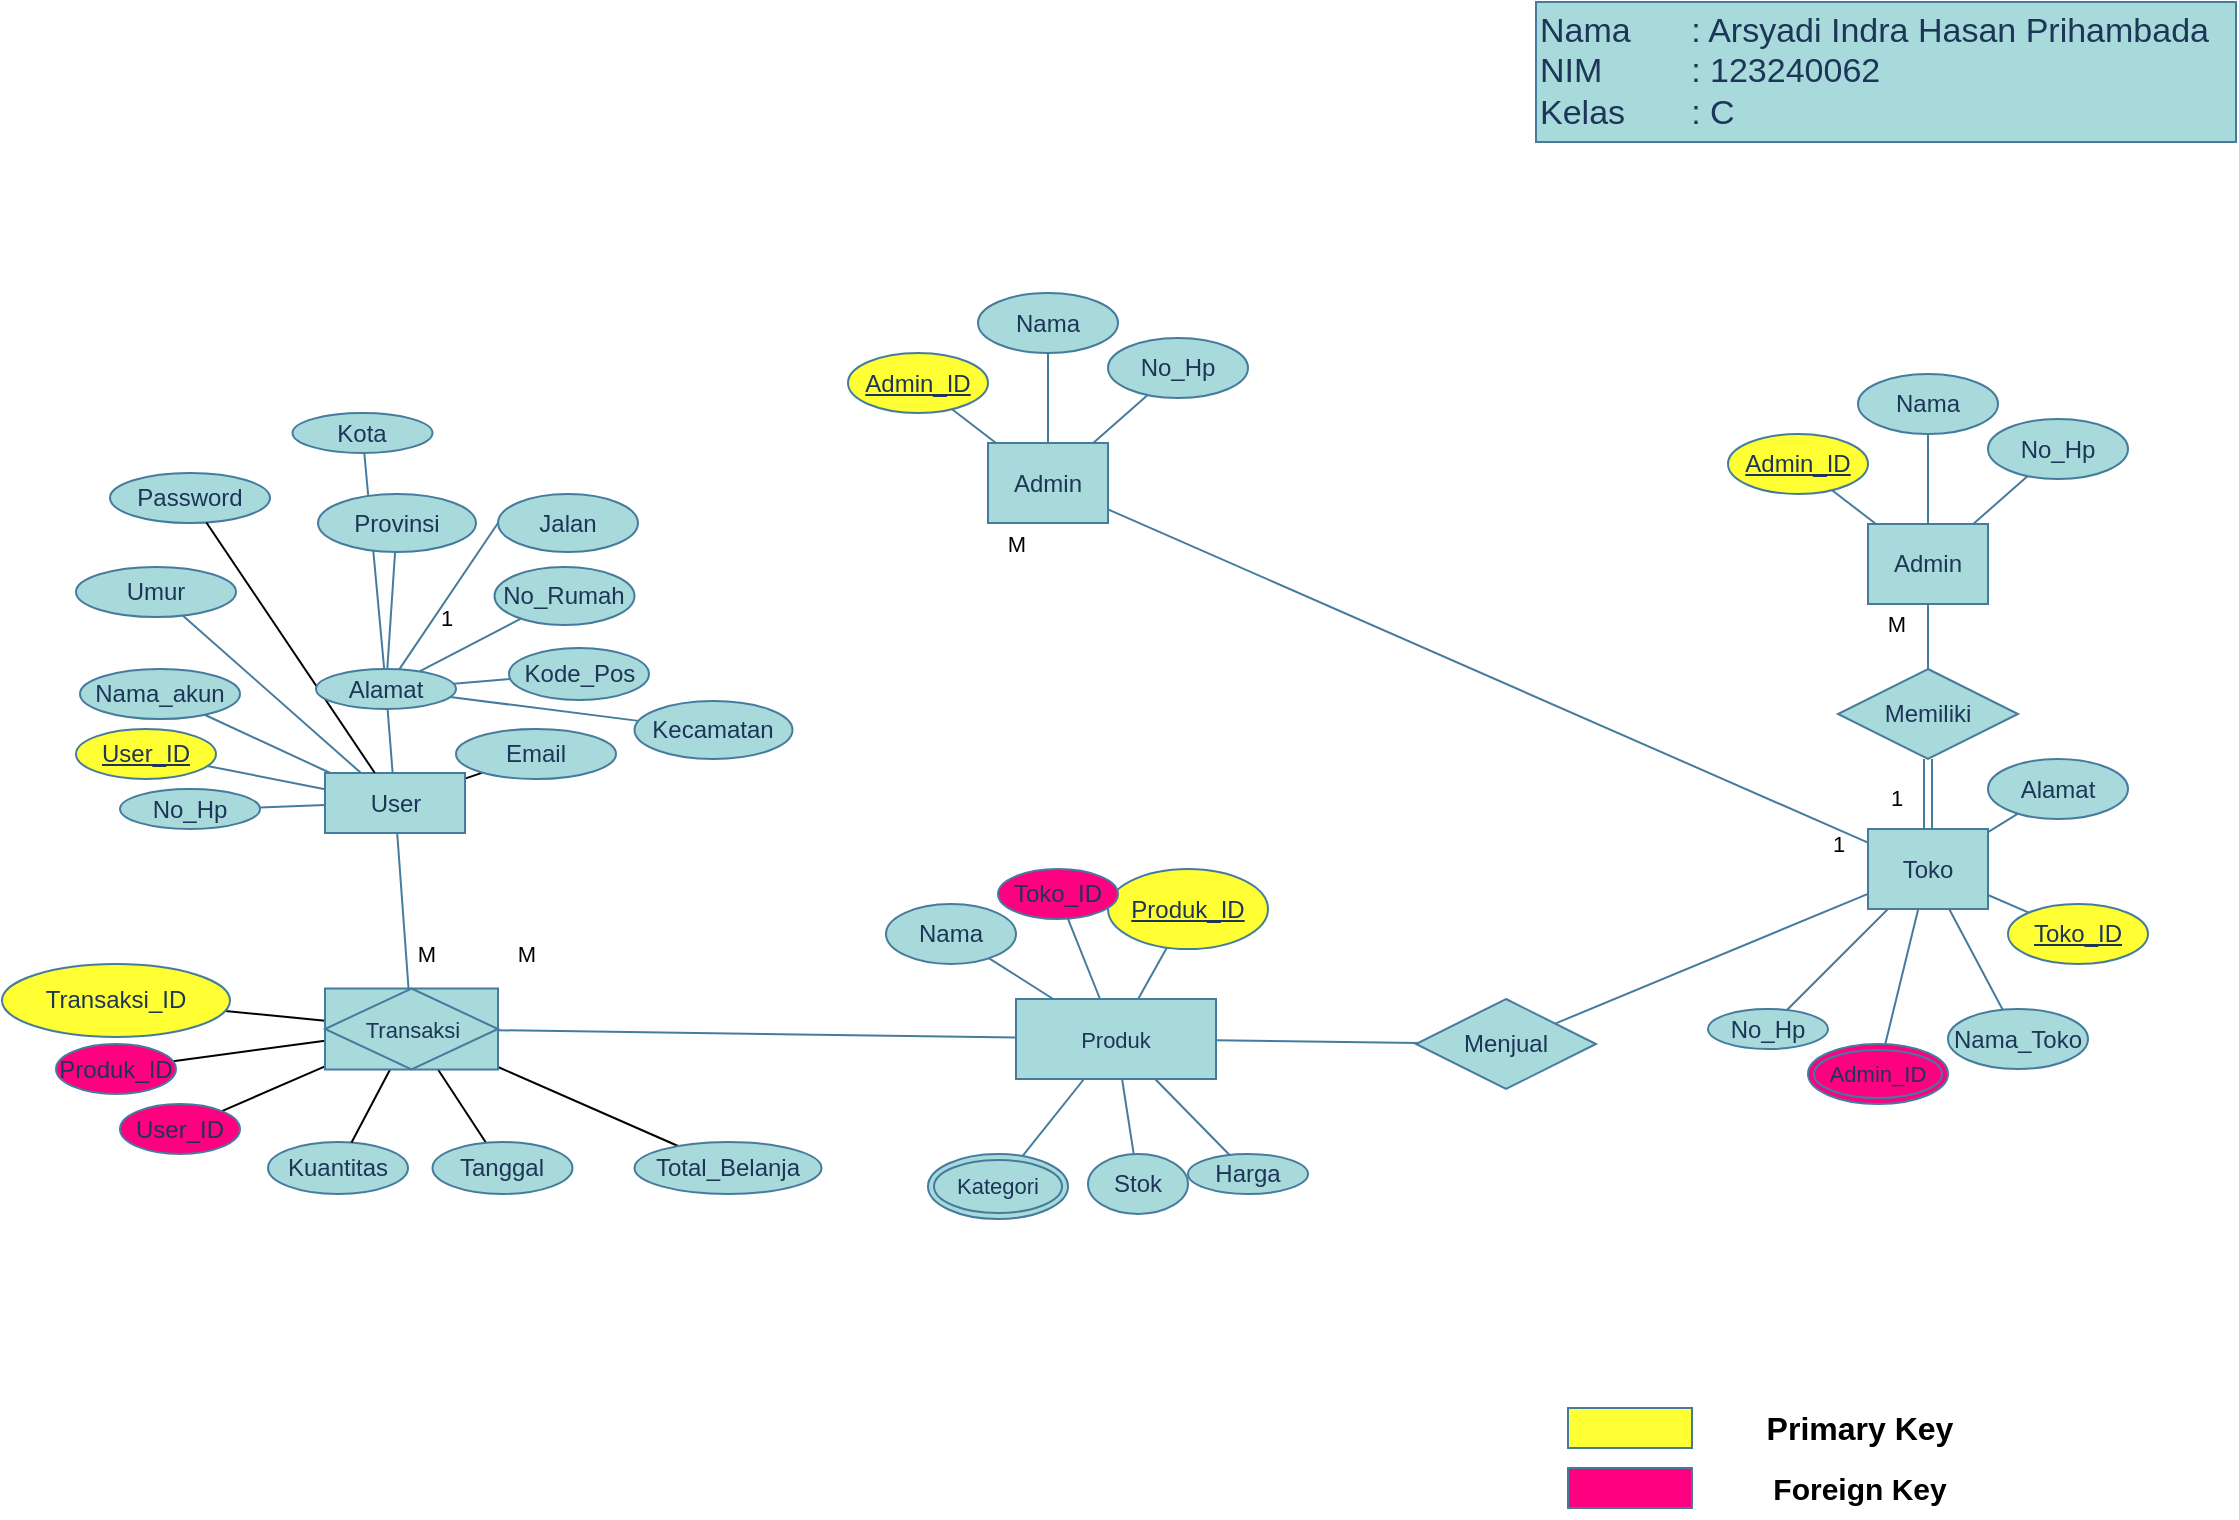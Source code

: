 <mxfile version="24.8.4" pages="2">
  <diagram name="Page-1" id="9_UcCCtB9YDF0uUYZJlv">
    <mxGraphModel dx="1843" dy="462" grid="1" gridSize="10" guides="1" tooltips="1" connect="1" arrows="1" fold="1" page="1" pageScale="1" pageWidth="850" pageHeight="1100" math="0" shadow="0">
      <root>
        <mxCell id="0" />
        <mxCell id="1" parent="0" />
        <mxCell id="uoXkSEapLE7b_pMaYGgY-2" style="edgeStyle=none;shape=connector;rounded=0;orthogonalLoop=1;jettySize=auto;html=1;strokeColor=#457B9D;align=center;verticalAlign=middle;fontFamily=Helvetica;fontSize=11;fontColor=default;labelBackgroundColor=none;endArrow=none;endFill=0;" parent="1" source="uoXkSEapLE7b_pMaYGgY-3" target="d0QUSdDLudSdezYG2NAJ-9" edge="1">
          <mxGeometry relative="1" as="geometry">
            <mxPoint x="196" y="341" as="targetPoint" />
          </mxGeometry>
        </mxCell>
        <mxCell id="0Istzh6TfGrEiM-A07QR-4" style="edgeStyle=none;shape=connector;rounded=0;orthogonalLoop=1;jettySize=auto;html=1;strokeColor=default;align=center;verticalAlign=middle;fontFamily=Helvetica;fontSize=11;fontColor=default;labelBackgroundColor=default;endArrow=none;endFill=0;" edge="1" parent="1" source="uoXkSEapLE7b_pMaYGgY-3" target="0Istzh6TfGrEiM-A07QR-3">
          <mxGeometry relative="1" as="geometry" />
        </mxCell>
        <mxCell id="uoXkSEapLE7b_pMaYGgY-3" value="User" style="rounded=0;whiteSpace=wrap;html=1;labelBackgroundColor=none;fillColor=#A8DADC;strokeColor=#457B9D;fontColor=#1D3557;" parent="1" vertex="1">
          <mxGeometry x="144.5" y="385.5" width="70" height="30" as="geometry" />
        </mxCell>
        <mxCell id="uoXkSEapLE7b_pMaYGgY-4" style="edgeStyle=none;shape=connector;rounded=0;orthogonalLoop=1;jettySize=auto;html=1;strokeColor=#457B9D;align=center;verticalAlign=middle;fontFamily=Helvetica;fontSize=11;fontColor=default;labelBackgroundColor=none;endArrow=none;endFill=0;" parent="1" source="uoXkSEapLE7b_pMaYGgY-5" target="uoXkSEapLE7b_pMaYGgY-46" edge="1">
          <mxGeometry relative="1" as="geometry" />
        </mxCell>
        <mxCell id="uoXkSEapLE7b_pMaYGgY-5" value="Toko" style="rounded=0;whiteSpace=wrap;html=1;labelBackgroundColor=none;fillColor=#A8DADC;strokeColor=#457B9D;fontColor=#1D3557;" parent="1" vertex="1">
          <mxGeometry x="916" y="413.5" width="60" height="40" as="geometry" />
        </mxCell>
        <mxCell id="uoXkSEapLE7b_pMaYGgY-7" style="edgeStyle=none;shape=connector;rounded=0;orthogonalLoop=1;jettySize=auto;html=1;strokeColor=#457B9D;align=center;verticalAlign=middle;fontFamily=Helvetica;fontSize=11;fontColor=default;labelBackgroundColor=none;endArrow=none;endFill=0;" parent="1" source="uoXkSEapLE7b_pMaYGgY-8" target="uoXkSEapLE7b_pMaYGgY-3" edge="1">
          <mxGeometry relative="1" as="geometry" />
        </mxCell>
        <mxCell id="uoXkSEapLE7b_pMaYGgY-8" value="User_ID" style="ellipse;whiteSpace=wrap;html=1;fontStyle=4;rounded=0;labelBackgroundColor=none;fillColor=#FFFF33;strokeColor=#457B9D;fontColor=#1D3557;" parent="1" vertex="1">
          <mxGeometry x="20" y="363.5" width="70" height="25" as="geometry" />
        </mxCell>
        <mxCell id="uoXkSEapLE7b_pMaYGgY-9" style="edgeStyle=none;shape=connector;rounded=0;orthogonalLoop=1;jettySize=auto;html=1;strokeColor=#457B9D;align=center;verticalAlign=middle;fontFamily=Helvetica;fontSize=11;fontColor=default;labelBackgroundColor=none;endArrow=none;endFill=0;" parent="1" source="uoXkSEapLE7b_pMaYGgY-11" target="uoXkSEapLE7b_pMaYGgY-3" edge="1">
          <mxGeometry relative="1" as="geometry" />
        </mxCell>
        <mxCell id="uoXkSEapLE7b_pMaYGgY-11" value="Nama_akun" style="ellipse;whiteSpace=wrap;html=1;rounded=0;labelBackgroundColor=none;fillColor=#A8DADC;strokeColor=#457B9D;fontColor=#1D3557;" parent="1" vertex="1">
          <mxGeometry x="22" y="333.5" width="80" height="25" as="geometry" />
        </mxCell>
        <mxCell id="uoXkSEapLE7b_pMaYGgY-12" style="edgeStyle=none;shape=connector;rounded=0;orthogonalLoop=1;jettySize=auto;html=1;strokeColor=#457B9D;align=center;verticalAlign=middle;fontFamily=Helvetica;fontSize=11;fontColor=default;labelBackgroundColor=none;endArrow=none;endFill=0;" parent="1" source="uoXkSEapLE7b_pMaYGgY-13" target="uoXkSEapLE7b_pMaYGgY-3" edge="1">
          <mxGeometry relative="1" as="geometry" />
        </mxCell>
        <mxCell id="uoXkSEapLE7b_pMaYGgY-13" value="No_Hp" style="ellipse;whiteSpace=wrap;html=1;rounded=0;labelBackgroundColor=none;fillColor=#A8DADC;strokeColor=#457B9D;fontColor=#1D3557;" parent="1" vertex="1">
          <mxGeometry x="42" y="393.5" width="70" height="20" as="geometry" />
        </mxCell>
        <mxCell id="uoXkSEapLE7b_pMaYGgY-14" style="edgeStyle=none;shape=connector;rounded=0;orthogonalLoop=1;jettySize=auto;html=1;strokeColor=#457B9D;align=center;verticalAlign=middle;fontFamily=Helvetica;fontSize=11;fontColor=default;labelBackgroundColor=none;endArrow=none;endFill=0;" parent="1" source="uoXkSEapLE7b_pMaYGgY-15" target="uoXkSEapLE7b_pMaYGgY-5" edge="1">
          <mxGeometry relative="1" as="geometry" />
        </mxCell>
        <mxCell id="uoXkSEapLE7b_pMaYGgY-15" value="Toko_ID" style="ellipse;whiteSpace=wrap;html=1;fontStyle=4;rounded=0;labelBackgroundColor=none;fillColor=#FFFF33;strokeColor=#457B9D;fontColor=#1D3557;" parent="1" vertex="1">
          <mxGeometry x="986" y="451" width="70" height="30" as="geometry" />
        </mxCell>
        <mxCell id="uoXkSEapLE7b_pMaYGgY-16" style="edgeStyle=none;shape=connector;rounded=0;orthogonalLoop=1;jettySize=auto;html=1;strokeColor=#457B9D;align=center;verticalAlign=middle;fontFamily=Helvetica;fontSize=11;fontColor=default;labelBackgroundColor=none;endArrow=none;endFill=0;" parent="1" source="uoXkSEapLE7b_pMaYGgY-17" target="uoXkSEapLE7b_pMaYGgY-5" edge="1">
          <mxGeometry relative="1" as="geometry" />
        </mxCell>
        <mxCell id="uoXkSEapLE7b_pMaYGgY-17" value="Nama_Toko" style="ellipse;whiteSpace=wrap;html=1;rounded=0;labelBackgroundColor=none;fillColor=#A8DADC;strokeColor=#457B9D;fontColor=#1D3557;" parent="1" vertex="1">
          <mxGeometry x="956" y="503.5" width="70" height="30" as="geometry" />
        </mxCell>
        <mxCell id="uoXkSEapLE7b_pMaYGgY-18" style="edgeStyle=none;shape=connector;rounded=0;orthogonalLoop=1;jettySize=auto;html=1;strokeColor=#457B9D;align=center;verticalAlign=middle;fontFamily=Helvetica;fontSize=11;fontColor=default;labelBackgroundColor=none;endArrow=none;endFill=0;" parent="1" source="uoXkSEapLE7b_pMaYGgY-47" target="uoXkSEapLE7b_pMaYGgY-5" edge="1">
          <mxGeometry relative="1" as="geometry">
            <mxPoint x="909.073" y="239.386" as="sourcePoint" />
          </mxGeometry>
        </mxCell>
        <mxCell id="uoXkSEapLE7b_pMaYGgY-19" style="edgeStyle=none;shape=connector;rounded=0;orthogonalLoop=1;jettySize=auto;html=1;strokeColor=#457B9D;align=center;verticalAlign=middle;fontFamily=Helvetica;fontSize=11;fontColor=default;labelBackgroundColor=none;endArrow=none;endFill=0;" parent="1" edge="1">
          <mxGeometry relative="1" as="geometry">
            <mxPoint x="800" y="610" as="targetPoint" />
          </mxGeometry>
        </mxCell>
        <mxCell id="uoXkSEapLE7b_pMaYGgY-20" style="edgeStyle=none;shape=connector;rounded=0;orthogonalLoop=1;jettySize=auto;html=1;strokeColor=#457B9D;align=center;verticalAlign=middle;fontFamily=Helvetica;fontSize=11;fontColor=default;labelBackgroundColor=none;endArrow=none;endFill=0;" parent="1" edge="1">
          <mxGeometry relative="1" as="geometry">
            <mxPoint x="830" y="596.429" as="targetPoint" />
          </mxGeometry>
        </mxCell>
        <mxCell id="uoXkSEapLE7b_pMaYGgY-21" style="edgeStyle=none;shape=connector;rounded=0;orthogonalLoop=1;jettySize=auto;html=1;strokeColor=#457B9D;align=center;verticalAlign=middle;fontFamily=Helvetica;fontSize=11;fontColor=default;labelBackgroundColor=none;endArrow=none;endFill=0;" parent="1" source="uoXkSEapLE7b_pMaYGgY-22" target="uoXkSEapLE7b_pMaYGgY-65" edge="1">
          <mxGeometry relative="1" as="geometry">
            <mxPoint x="541" y="308.045" as="targetPoint" />
          </mxGeometry>
        </mxCell>
        <mxCell id="uoXkSEapLE7b_pMaYGgY-22" value="Stok" style="ellipse;whiteSpace=wrap;html=1;rounded=0;labelBackgroundColor=none;fillColor=#A8DADC;strokeColor=#457B9D;fontColor=#1D3557;" parent="1" vertex="1">
          <mxGeometry x="526" y="576" width="50" height="30" as="geometry" />
        </mxCell>
        <mxCell id="uoXkSEapLE7b_pMaYGgY-23" style="edgeStyle=none;shape=connector;rounded=0;orthogonalLoop=1;jettySize=auto;html=1;strokeColor=#457B9D;align=center;verticalAlign=middle;fontFamily=Helvetica;fontSize=11;fontColor=default;labelBackgroundColor=none;endArrow=none;endFill=0;" parent="1" source="uoXkSEapLE7b_pMaYGgY-24" target="uoXkSEapLE7b_pMaYGgY-65" edge="1">
          <mxGeometry relative="1" as="geometry">
            <mxPoint x="541" y="294.0" as="targetPoint" />
          </mxGeometry>
        </mxCell>
        <mxCell id="uoXkSEapLE7b_pMaYGgY-24" value="Nama" style="ellipse;whiteSpace=wrap;html=1;rounded=0;labelBackgroundColor=none;fillColor=#A8DADC;strokeColor=#457B9D;fontColor=#1D3557;" parent="1" vertex="1">
          <mxGeometry x="425" y="451" width="65" height="30" as="geometry" />
        </mxCell>
        <mxCell id="uoXkSEapLE7b_pMaYGgY-25" style="edgeStyle=none;shape=connector;rounded=0;orthogonalLoop=1;jettySize=auto;html=1;strokeColor=#457B9D;align=center;verticalAlign=middle;fontFamily=Helvetica;fontSize=11;fontColor=default;labelBackgroundColor=none;endArrow=none;endFill=0;" parent="1" source="uoXkSEapLE7b_pMaYGgY-26" target="uoXkSEapLE7b_pMaYGgY-65" edge="1">
          <mxGeometry relative="1" as="geometry">
            <mxPoint x="576.769" y="286" as="targetPoint" />
          </mxGeometry>
        </mxCell>
        <mxCell id="uoXkSEapLE7b_pMaYGgY-26" value="Produk_ID" style="ellipse;whiteSpace=wrap;html=1;fontStyle=4;rounded=0;labelBackgroundColor=none;fillColor=#FFFF33;strokeColor=#457B9D;fontColor=#1D3557;" parent="1" vertex="1">
          <mxGeometry x="536" y="433.5" width="80" height="40" as="geometry" />
        </mxCell>
        <mxCell id="uoXkSEapLE7b_pMaYGgY-27" style="edgeStyle=none;shape=connector;rounded=0;orthogonalLoop=1;jettySize=auto;html=1;strokeColor=#457B9D;align=center;verticalAlign=middle;fontFamily=Helvetica;fontSize=11;fontColor=default;labelBackgroundColor=none;endArrow=none;endFill=0;" parent="1" source="uoXkSEapLE7b_pMaYGgY-28" target="uoXkSEapLE7b_pMaYGgY-65" edge="1">
          <mxGeometry relative="1" as="geometry">
            <mxPoint x="605.273" y="286" as="targetPoint" />
          </mxGeometry>
        </mxCell>
        <mxCell id="uoXkSEapLE7b_pMaYGgY-28" value="Harga" style="ellipse;whiteSpace=wrap;html=1;rounded=0;labelBackgroundColor=none;fillColor=#A8DADC;strokeColor=#457B9D;fontColor=#1D3557;" parent="1" vertex="1">
          <mxGeometry x="576" y="576" width="60" height="20" as="geometry" />
        </mxCell>
        <mxCell id="uoXkSEapLE7b_pMaYGgY-29" style="edgeStyle=none;shape=connector;rounded=0;orthogonalLoop=1;jettySize=auto;html=1;strokeColor=#457B9D;align=center;verticalAlign=middle;fontFamily=Helvetica;fontSize=11;fontColor=default;labelBackgroundColor=none;endArrow=none;endFill=0;" parent="1" source="uoXkSEapLE7b_pMaYGgY-66" target="uoXkSEapLE7b_pMaYGgY-65" edge="1">
          <mxGeometry relative="1" as="geometry">
            <mxPoint x="627.729" y="348.297" as="sourcePoint" />
            <mxPoint x="608.909" y="326" as="targetPoint" />
          </mxGeometry>
        </mxCell>
        <mxCell id="uoXkSEapLE7b_pMaYGgY-36" style="edgeStyle=none;shape=connector;rounded=0;orthogonalLoop=1;jettySize=auto;html=1;strokeColor=#457B9D;align=center;verticalAlign=middle;fontFamily=Helvetica;fontSize=11;fontColor=default;labelBackgroundColor=none;endArrow=none;endFill=0;" parent="1" source="uoXkSEapLE7b_pMaYGgY-65" target="uoXkSEapLE7b_pMaYGgY-42" edge="1">
          <mxGeometry relative="1" as="geometry">
            <mxPoint x="631" y="295.113" as="sourcePoint" />
          </mxGeometry>
        </mxCell>
        <mxCell id="uoXkSEapLE7b_pMaYGgY-41" style="edgeStyle=none;rounded=0;orthogonalLoop=1;jettySize=auto;html=1;strokeColor=#457B9D;align=center;verticalAlign=middle;fontFamily=Helvetica;fontSize=11;fontColor=default;labelBackgroundColor=none;endArrow=none;endFill=0;" parent="1" source="uoXkSEapLE7b_pMaYGgY-42" target="uoXkSEapLE7b_pMaYGgY-5" edge="1">
          <mxGeometry relative="1" as="geometry" />
        </mxCell>
        <mxCell id="uoXkSEapLE7b_pMaYGgY-42" value="Menjual" style="shape=rhombus;perimeter=rhombusPerimeter;whiteSpace=wrap;html=1;align=center;rounded=0;labelBackgroundColor=none;fillColor=#A8DADC;strokeColor=#457B9D;fontColor=#1D3557;" parent="1" vertex="1">
          <mxGeometry x="690" y="498.5" width="90" height="45" as="geometry" />
        </mxCell>
        <mxCell id="uoXkSEapLE7b_pMaYGgY-43" style="edgeStyle=none;shape=connector;rounded=0;orthogonalLoop=1;jettySize=auto;html=1;strokeColor=#457B9D;align=center;verticalAlign=middle;fontFamily=Helvetica;fontSize=11;fontColor=default;labelBackgroundColor=none;endArrow=none;endFill=0;" parent="1" source="uoXkSEapLE7b_pMaYGgY-44" target="uoXkSEapLE7b_pMaYGgY-65" edge="1">
          <mxGeometry relative="1" as="geometry">
            <mxPoint x="552.4" y="286" as="targetPoint" />
          </mxGeometry>
        </mxCell>
        <mxCell id="uoXkSEapLE7b_pMaYGgY-44" value="Toko_ID" style="ellipse;whiteSpace=wrap;html=1;fontStyle=0;rounded=0;labelBackgroundColor=none;fillColor=#FF0080;strokeColor=#457B9D;fontColor=#1D3557;" parent="1" vertex="1">
          <mxGeometry x="481" y="433.5" width="60" height="25" as="geometry" />
        </mxCell>
        <mxCell id="uoXkSEapLE7b_pMaYGgY-46" value="No_Hp" style="ellipse;whiteSpace=wrap;html=1;rounded=0;labelBackgroundColor=none;fillColor=#A8DADC;strokeColor=#457B9D;fontColor=#1D3557;" parent="1" vertex="1">
          <mxGeometry x="836" y="503.5" width="60" height="20" as="geometry" />
        </mxCell>
        <mxCell id="uoXkSEapLE7b_pMaYGgY-47" value="Admin_ID" style="ellipse;shape=doubleEllipse;margin=3;whiteSpace=wrap;html=1;align=center;fontFamily=Helvetica;fontSize=11;fontColor=#1D3557;labelBackgroundColor=none;rounded=0;fillColor=#FF0080;strokeColor=#457B9D;" parent="1" vertex="1">
          <mxGeometry x="886" y="521" width="70" height="30" as="geometry" />
        </mxCell>
        <mxCell id="uoXkSEapLE7b_pMaYGgY-48" style="edgeStyle=none;shape=connector;rounded=0;orthogonalLoop=1;jettySize=auto;html=1;strokeColor=#457B9D;align=center;verticalAlign=middle;fontFamily=Helvetica;fontSize=11;fontColor=default;labelBackgroundColor=none;endArrow=none;endFill=0;" parent="1" source="uoXkSEapLE7b_pMaYGgY-126" target="uoXkSEapLE7b_pMaYGgY-3" edge="1">
          <mxGeometry relative="1" as="geometry">
            <mxPoint x="111" y="208.5" as="sourcePoint" />
          </mxGeometry>
        </mxCell>
        <mxCell id="uoXkSEapLE7b_pMaYGgY-54" style="edgeStyle=none;shape=connector;rounded=0;orthogonalLoop=1;jettySize=auto;html=1;strokeColor=#457B9D;align=center;verticalAlign=middle;fontFamily=Helvetica;fontSize=11;fontColor=default;labelBackgroundColor=none;endArrow=none;endFill=0;" parent="1" source="d0QUSdDLudSdezYG2NAJ-9" target="uoXkSEapLE7b_pMaYGgY-65" edge="1">
          <mxGeometry relative="1" as="geometry">
            <mxPoint x="231" y="437.25" as="sourcePoint" />
            <mxPoint x="348.322" y="436.307" as="targetPoint" />
          </mxGeometry>
        </mxCell>
        <mxCell id="d0QUSdDLudSdezYG2NAJ-6" style="edgeStyle=none;shape=connector;rounded=0;orthogonalLoop=1;jettySize=auto;html=1;strokeColor=default;align=center;verticalAlign=middle;fontFamily=Helvetica;fontSize=11;fontColor=default;labelBackgroundColor=default;endArrow=none;endFill=0;" parent="1" source="d0QUSdDLudSdezYG2NAJ-9" target="uoXkSEapLE7b_pMaYGgY-135" edge="1">
          <mxGeometry relative="1" as="geometry">
            <mxPoint x="231" y="450.971" as="sourcePoint" />
          </mxGeometry>
        </mxCell>
        <mxCell id="uoXkSEapLE7b_pMaYGgY-65" value="Produk" style="whiteSpace=wrap;html=1;align=center;fontFamily=Helvetica;fontSize=11;fontColor=#1D3557;labelBackgroundColor=none;rounded=0;fillColor=#A8DADC;strokeColor=#457B9D;" parent="1" vertex="1">
          <mxGeometry x="490" y="498.5" width="100" height="40" as="geometry" />
        </mxCell>
        <mxCell id="uoXkSEapLE7b_pMaYGgY-66" value="Kategori" style="ellipse;shape=doubleEllipse;margin=3;whiteSpace=wrap;html=1;align=center;fontFamily=Helvetica;fontSize=11;fontColor=#1D3557;labelBackgroundColor=none;rounded=0;fillColor=#A8DADC;strokeColor=#457B9D;" parent="1" vertex="1">
          <mxGeometry x="446" y="576" width="70" height="32.5" as="geometry" />
        </mxCell>
        <mxCell id="uoXkSEapLE7b_pMaYGgY-77" style="edgeStyle=none;shape=connector;rounded=0;orthogonalLoop=1;jettySize=auto;html=1;strokeColor=#457B9D;align=center;verticalAlign=middle;fontFamily=Helvetica;fontSize=11;fontColor=default;labelBackgroundColor=none;endArrow=none;endFill=0;" parent="1" source="uoXkSEapLE7b_pMaYGgY-78" target="uoXkSEapLE7b_pMaYGgY-5" edge="1">
          <mxGeometry relative="1" as="geometry" />
        </mxCell>
        <mxCell id="uoXkSEapLE7b_pMaYGgY-78" value="Alamat" style="ellipse;whiteSpace=wrap;html=1;fontStyle=0;rounded=0;labelBackgroundColor=none;fillColor=#A8DADC;strokeColor=#457B9D;fontColor=#1D3557;" parent="1" vertex="1">
          <mxGeometry x="976" y="378.5" width="70" height="30" as="geometry" />
        </mxCell>
        <mxCell id="uoXkSEapLE7b_pMaYGgY-80" value="" style="edgeStyle=none;shape=connector;rounded=0;orthogonalLoop=1;jettySize=auto;html=1;strokeColor=#457B9D;align=center;verticalAlign=middle;fontFamily=Helvetica;fontSize=11;fontColor=default;labelBackgroundColor=none;endArrow=none;endFill=0;" parent="1" source="uoXkSEapLE7b_pMaYGgY-82" target="uoXkSEapLE7b_pMaYGgY-89" edge="1">
          <mxGeometry relative="1" as="geometry" />
        </mxCell>
        <mxCell id="uoXkSEapLE7b_pMaYGgY-81" style="edgeStyle=none;shape=connector;rounded=0;orthogonalLoop=1;jettySize=auto;html=1;strokeColor=#457B9D;align=center;verticalAlign=middle;fontFamily=Helvetica;fontSize=11;fontColor=default;labelBackgroundColor=none;endArrow=none;endFill=0;" parent="1" source="uoXkSEapLE7b_pMaYGgY-82" target="uoXkSEapLE7b_pMaYGgY-85" edge="1">
          <mxGeometry relative="1" as="geometry" />
        </mxCell>
        <mxCell id="uoXkSEapLE7b_pMaYGgY-82" value="Admin" style="rounded=0;whiteSpace=wrap;html=1;labelBackgroundColor=none;fillColor=#A8DADC;strokeColor=#457B9D;fontColor=#1D3557;" parent="1" vertex="1">
          <mxGeometry x="916" y="261" width="60" height="40" as="geometry" />
        </mxCell>
        <mxCell id="uoXkSEapLE7b_pMaYGgY-83" style="edgeStyle=none;shape=connector;rounded=0;orthogonalLoop=1;jettySize=auto;html=1;strokeColor=#457B9D;align=center;verticalAlign=middle;fontFamily=Helvetica;fontSize=11;fontColor=default;labelBackgroundColor=none;endArrow=none;endFill=0;" parent="1" source="uoXkSEapLE7b_pMaYGgY-84" target="uoXkSEapLE7b_pMaYGgY-82" edge="1">
          <mxGeometry relative="1" as="geometry" />
        </mxCell>
        <mxCell id="uoXkSEapLE7b_pMaYGgY-84" value="Admin_ID" style="ellipse;whiteSpace=wrap;html=1;fontStyle=4;rounded=0;labelBackgroundColor=none;fillColor=#FFFF33;strokeColor=#457B9D;fontColor=#1D3557;" parent="1" vertex="1">
          <mxGeometry x="846" y="216" width="70" height="30" as="geometry" />
        </mxCell>
        <mxCell id="uoXkSEapLE7b_pMaYGgY-85" value="Nama" style="ellipse;whiteSpace=wrap;html=1;fontStyle=0;rounded=0;labelBackgroundColor=none;fillColor=#A8DADC;strokeColor=#457B9D;fontColor=#1D3557;" parent="1" vertex="1">
          <mxGeometry x="911" y="186" width="70" height="30" as="geometry" />
        </mxCell>
        <mxCell id="uoXkSEapLE7b_pMaYGgY-86" style="edgeStyle=none;shape=connector;rounded=0;orthogonalLoop=1;jettySize=auto;html=1;strokeColor=#457B9D;align=center;verticalAlign=middle;fontFamily=Helvetica;fontSize=11;fontColor=default;labelBackgroundColor=none;endArrow=none;endFill=0;" parent="1" source="uoXkSEapLE7b_pMaYGgY-87" target="uoXkSEapLE7b_pMaYGgY-82" edge="1">
          <mxGeometry relative="1" as="geometry" />
        </mxCell>
        <mxCell id="uoXkSEapLE7b_pMaYGgY-87" value="No_Hp" style="ellipse;whiteSpace=wrap;html=1;fontStyle=0;rounded=0;labelBackgroundColor=none;fillColor=#A8DADC;strokeColor=#457B9D;fontColor=#1D3557;" parent="1" vertex="1">
          <mxGeometry x="976" y="208.5" width="70" height="30" as="geometry" />
        </mxCell>
        <mxCell id="uoXkSEapLE7b_pMaYGgY-88" style="edgeStyle=none;shape=link;rounded=0;orthogonalLoop=1;jettySize=auto;html=1;strokeColor=#457B9D;align=center;verticalAlign=middle;fontFamily=Helvetica;fontSize=11;fontColor=default;labelBackgroundColor=none;endArrow=none;endFill=0;" parent="1" source="uoXkSEapLE7b_pMaYGgY-89" target="uoXkSEapLE7b_pMaYGgY-5" edge="1">
          <mxGeometry relative="1" as="geometry" />
        </mxCell>
        <mxCell id="uoXkSEapLE7b_pMaYGgY-89" value="Memiliki" style="shape=rhombus;perimeter=rhombusPerimeter;whiteSpace=wrap;html=1;align=center;rounded=0;labelBackgroundColor=none;fillColor=#A8DADC;strokeColor=#457B9D;fontColor=#1D3557;" parent="1" vertex="1">
          <mxGeometry x="901" y="333.5" width="90" height="45" as="geometry" />
        </mxCell>
        <mxCell id="uoXkSEapLE7b_pMaYGgY-90" value="&lt;font style=&quot;font-size: 17px;&quot;&gt;Nama &lt;span style=&quot;white-space: pre;&quot;&gt;&#x9;&lt;/span&gt;: Arsyadi Indra Hasan Prihambada&lt;/font&gt;&lt;div&gt;&lt;font style=&quot;font-size: 17px;&quot;&gt;NIM&lt;span style=&quot;white-space: pre;&quot;&gt;&#x9;&lt;/span&gt;&lt;span style=&quot;white-space: pre;&quot;&gt;&#x9;&lt;/span&gt;: 123240062&lt;/font&gt;&lt;/div&gt;&lt;div&gt;&lt;font style=&quot;font-size: 17px;&quot;&gt;Kelas&lt;span style=&quot;white-space: pre;&quot;&gt;&#x9;&lt;/span&gt;: C&lt;/font&gt;&lt;/div&gt;" style="rounded=0;whiteSpace=wrap;html=1;labelBackgroundColor=none;fillColor=#A8DADC;strokeColor=#457B9D;fontColor=#1D3557;align=left;" parent="1" vertex="1">
          <mxGeometry x="750" width="350" height="70" as="geometry" />
        </mxCell>
        <mxCell id="uoXkSEapLE7b_pMaYGgY-91" value="" style="rounded=0;whiteSpace=wrap;html=1;strokeColor=#457B9D;fontFamily=Helvetica;fontSize=11;fontColor=default;labelBackgroundColor=none;fillColor=#FFFF33;" parent="1" vertex="1">
          <mxGeometry x="766" y="703" width="62" height="20" as="geometry" />
        </mxCell>
        <mxCell id="uoXkSEapLE7b_pMaYGgY-92" value="" style="rounded=0;whiteSpace=wrap;html=1;strokeColor=#457B9D;fontFamily=Helvetica;fontSize=11;fontColor=default;labelBackgroundColor=none;fillColor=#FF0080;" parent="1" vertex="1">
          <mxGeometry x="766" y="733" width="62" height="20" as="geometry" />
        </mxCell>
        <mxCell id="uoXkSEapLE7b_pMaYGgY-93" value="&lt;font style=&quot;font-size: 16px;&quot;&gt;&lt;b&gt;Primary Key&lt;/b&gt;&lt;/font&gt;" style="text;html=1;align=center;verticalAlign=middle;whiteSpace=wrap;rounded=0;fontFamily=Helvetica;fontSize=11;fontColor=default;labelBackgroundColor=none;" parent="1" vertex="1">
          <mxGeometry x="846" y="698" width="132" height="30" as="geometry" />
        </mxCell>
        <mxCell id="uoXkSEapLE7b_pMaYGgY-94" value="&lt;font style=&quot;font-size: 15px;&quot;&gt;Foreign Key&lt;/font&gt;" style="text;html=1;align=center;verticalAlign=middle;whiteSpace=wrap;rounded=0;fontFamily=Helvetica;fontSize=11;fontColor=default;labelBackgroundColor=none;fontStyle=1" parent="1" vertex="1">
          <mxGeometry x="846" y="728" width="132" height="30" as="geometry" />
        </mxCell>
        <mxCell id="uoXkSEapLE7b_pMaYGgY-95" style="edgeStyle=none;shape=connector;rounded=0;orthogonalLoop=1;jettySize=auto;html=1;strokeColor=#457B9D;align=center;verticalAlign=middle;fontFamily=Helvetica;fontSize=11;fontColor=default;labelBackgroundColor=none;endArrow=none;endFill=0;" parent="1" source="uoXkSEapLE7b_pMaYGgY-96" target="uoXkSEapLE7b_pMaYGgY-104" edge="1">
          <mxGeometry relative="1" as="geometry" />
        </mxCell>
        <mxCell id="uoXkSEapLE7b_pMaYGgY-97" style="edgeStyle=none;shape=connector;rounded=0;orthogonalLoop=1;jettySize=auto;html=1;strokeColor=#457B9D;align=center;verticalAlign=middle;fontFamily=Helvetica;fontSize=11;fontColor=default;labelBackgroundColor=none;endArrow=none;endFill=0;" parent="1" source="uoXkSEapLE7b_pMaYGgY-98" target="uoXkSEapLE7b_pMaYGgY-96" edge="1">
          <mxGeometry relative="1" as="geometry" />
        </mxCell>
        <mxCell id="uoXkSEapLE7b_pMaYGgY-98" value="Kota" style="ellipse;whiteSpace=wrap;html=1;rounded=0;labelBackgroundColor=none;fillColor=#A8DADC;strokeColor=#457B9D;fontColor=#1D3557;" parent="1" vertex="1">
          <mxGeometry x="128.25" y="205.5" width="70" height="20" as="geometry" />
        </mxCell>
        <mxCell id="uoXkSEapLE7b_pMaYGgY-99" style="edgeStyle=none;shape=connector;rounded=0;orthogonalLoop=1;jettySize=auto;html=1;strokeColor=#457B9D;align=center;verticalAlign=middle;fontFamily=Helvetica;fontSize=11;fontColor=default;labelBackgroundColor=none;endArrow=none;endFill=0;" parent="1" source="uoXkSEapLE7b_pMaYGgY-100" target="uoXkSEapLE7b_pMaYGgY-96" edge="1">
          <mxGeometry relative="1" as="geometry" />
        </mxCell>
        <mxCell id="uoXkSEapLE7b_pMaYGgY-100" value="Kecamatan" style="ellipse;whiteSpace=wrap;html=1;rounded=0;labelBackgroundColor=none;fillColor=#A8DADC;strokeColor=#457B9D;fontColor=#1D3557;" parent="1" vertex="1">
          <mxGeometry x="299.25" y="349.5" width="79" height="29" as="geometry" />
        </mxCell>
        <mxCell id="uoXkSEapLE7b_pMaYGgY-101" style="edgeStyle=none;shape=connector;rounded=0;orthogonalLoop=1;jettySize=auto;html=1;strokeColor=#457B9D;align=center;verticalAlign=middle;fontFamily=Helvetica;fontSize=11;fontColor=default;labelBackgroundColor=none;endArrow=none;endFill=0;" parent="1" source="uoXkSEapLE7b_pMaYGgY-102" target="uoXkSEapLE7b_pMaYGgY-96" edge="1">
          <mxGeometry relative="1" as="geometry" />
        </mxCell>
        <mxCell id="uoXkSEapLE7b_pMaYGgY-102" value="Kode_Pos" style="ellipse;whiteSpace=wrap;html=1;rounded=0;labelBackgroundColor=none;fillColor=#A8DADC;strokeColor=#457B9D;fontColor=#1D3557;" parent="1" vertex="1">
          <mxGeometry x="236.5" y="323" width="70" height="26" as="geometry" />
        </mxCell>
        <mxCell id="uoXkSEapLE7b_pMaYGgY-103" style="edgeStyle=none;shape=connector;rounded=0;orthogonalLoop=1;jettySize=auto;html=1;strokeColor=#457B9D;align=center;verticalAlign=middle;fontFamily=Helvetica;fontSize=11;fontColor=default;labelBackgroundColor=none;endArrow=none;endFill=0;" parent="1" source="uoXkSEapLE7b_pMaYGgY-3" target="uoXkSEapLE7b_pMaYGgY-96" edge="1">
          <mxGeometry relative="1" as="geometry" />
        </mxCell>
        <mxCell id="uoXkSEapLE7b_pMaYGgY-104" value="Provinsi" style="ellipse;whiteSpace=wrap;html=1;rounded=0;labelBackgroundColor=none;fillColor=#A8DADC;strokeColor=#457B9D;fontColor=#1D3557;" parent="1" vertex="1">
          <mxGeometry x="141" y="246" width="79" height="29" as="geometry" />
        </mxCell>
        <mxCell id="uoXkSEapLE7b_pMaYGgY-105" style="edgeStyle=none;shape=connector;rounded=0;orthogonalLoop=1;jettySize=auto;html=1;exitX=0;exitY=0.5;exitDx=0;exitDy=0;strokeColor=#457B9D;align=center;verticalAlign=middle;fontFamily=Helvetica;fontSize=11;fontColor=default;labelBackgroundColor=none;endArrow=none;endFill=0;" parent="1" source="uoXkSEapLE7b_pMaYGgY-106" target="uoXkSEapLE7b_pMaYGgY-96" edge="1">
          <mxGeometry relative="1" as="geometry" />
        </mxCell>
        <mxCell id="uoXkSEapLE7b_pMaYGgY-106" value="Jalan" style="ellipse;whiteSpace=wrap;html=1;rounded=0;labelBackgroundColor=none;fillColor=#A8DADC;strokeColor=#457B9D;fontColor=#1D3557;" parent="1" vertex="1">
          <mxGeometry x="231" y="246" width="70" height="29" as="geometry" />
        </mxCell>
        <mxCell id="uoXkSEapLE7b_pMaYGgY-107" style="edgeStyle=none;shape=connector;rounded=0;orthogonalLoop=1;jettySize=auto;html=1;strokeColor=#457B9D;align=center;verticalAlign=middle;fontFamily=Helvetica;fontSize=11;fontColor=default;labelBackgroundColor=none;endArrow=none;endFill=0;" parent="1" source="uoXkSEapLE7b_pMaYGgY-108" target="uoXkSEapLE7b_pMaYGgY-96" edge="1">
          <mxGeometry relative="1" as="geometry" />
        </mxCell>
        <mxCell id="uoXkSEapLE7b_pMaYGgY-108" value="No_Rumah" style="ellipse;whiteSpace=wrap;html=1;rounded=0;labelBackgroundColor=none;fillColor=#A8DADC;strokeColor=#457B9D;fontColor=#1D3557;" parent="1" vertex="1">
          <mxGeometry x="229.25" y="282.5" width="70" height="29" as="geometry" />
        </mxCell>
        <mxCell id="uoXkSEapLE7b_pMaYGgY-111" value="1" style="text;html=1;align=center;verticalAlign=middle;whiteSpace=wrap;rounded=0;fontFamily=Helvetica;fontSize=11;fontColor=default;labelBackgroundColor=none;" parent="1" vertex="1">
          <mxGeometry x="191" y="296" width="29" height="24" as="geometry" />
        </mxCell>
        <mxCell id="uoXkSEapLE7b_pMaYGgY-114" value="1" style="text;html=1;align=center;verticalAlign=middle;whiteSpace=wrap;rounded=0;fontFamily=Helvetica;fontSize=11;fontColor=default;labelBackgroundColor=none;" parent="1" vertex="1">
          <mxGeometry x="887" y="408.5" width="29" height="24" as="geometry" />
        </mxCell>
        <mxCell id="uoXkSEapLE7b_pMaYGgY-116" value="M" style="text;html=1;align=center;verticalAlign=middle;whiteSpace=wrap;rounded=0;fontFamily=Helvetica;fontSize=11;fontColor=default;labelBackgroundColor=none;" parent="1" vertex="1">
          <mxGeometry x="181" y="463.5" width="29" height="24" as="geometry" />
        </mxCell>
        <mxCell id="uoXkSEapLE7b_pMaYGgY-119" value="M" style="text;html=1;align=center;verticalAlign=middle;whiteSpace=wrap;rounded=0;fontFamily=Helvetica;fontSize=11;fontColor=default;labelBackgroundColor=none;" parent="1" vertex="1">
          <mxGeometry x="231" y="463.5" width="29" height="24" as="geometry" />
        </mxCell>
        <mxCell id="uoXkSEapLE7b_pMaYGgY-121" value="M" style="text;html=1;align=center;verticalAlign=middle;whiteSpace=wrap;rounded=0;fontFamily=Helvetica;fontSize=11;fontColor=default;labelBackgroundColor=none;" parent="1" vertex="1">
          <mxGeometry x="916" y="299" width="29" height="24" as="geometry" />
        </mxCell>
        <mxCell id="uoXkSEapLE7b_pMaYGgY-123" value="1" style="text;html=1;align=center;verticalAlign=middle;whiteSpace=wrap;rounded=0;fontFamily=Helvetica;fontSize=11;fontColor=default;labelBackgroundColor=none;" parent="1" vertex="1">
          <mxGeometry x="916" y="385.5" width="29" height="24" as="geometry" />
        </mxCell>
        <mxCell id="uoXkSEapLE7b_pMaYGgY-126" value="Umur" style="ellipse;whiteSpace=wrap;html=1;rounded=0;labelBackgroundColor=none;fillColor=#A8DADC;strokeColor=#457B9D;fontColor=#1D3557;" parent="1" vertex="1">
          <mxGeometry x="20" y="282.5" width="80" height="25" as="geometry" />
        </mxCell>
        <mxCell id="uoXkSEapLE7b_pMaYGgY-130" value="Kuantitas" style="ellipse;whiteSpace=wrap;html=1;rounded=0;labelBackgroundColor=none;fillColor=#A8DADC;strokeColor=#457B9D;fontColor=#1D3557;" parent="1" vertex="1">
          <mxGeometry x="116" y="570" width="70" height="26" as="geometry" />
        </mxCell>
        <mxCell id="d0QUSdDLudSdezYG2NAJ-4" style="edgeStyle=none;shape=connector;rounded=0;orthogonalLoop=1;jettySize=auto;html=1;strokeColor=default;align=center;verticalAlign=middle;fontFamily=Helvetica;fontSize=11;fontColor=default;labelBackgroundColor=default;endArrow=none;endFill=0;" parent="1" source="uoXkSEapLE7b_pMaYGgY-131" target="d0QUSdDLudSdezYG2NAJ-9" edge="1">
          <mxGeometry relative="1" as="geometry">
            <mxPoint x="220" y="497" as="sourcePoint" />
            <mxPoint x="201.645" y="453.5" as="targetPoint" />
          </mxGeometry>
        </mxCell>
        <mxCell id="uoXkSEapLE7b_pMaYGgY-131" value="Tanggal" style="ellipse;whiteSpace=wrap;html=1;rounded=0;labelBackgroundColor=none;fillColor=#A8DADC;strokeColor=#457B9D;fontColor=#1D3557;" parent="1" vertex="1">
          <mxGeometry x="198.25" y="570" width="70" height="26" as="geometry" />
        </mxCell>
        <mxCell id="d0QUSdDLudSdezYG2NAJ-2" style="edgeStyle=none;shape=connector;rounded=0;orthogonalLoop=1;jettySize=auto;html=1;strokeColor=default;align=center;verticalAlign=middle;fontFamily=Helvetica;fontSize=11;fontColor=default;labelBackgroundColor=default;endArrow=none;endFill=0;" parent="1" source="uoXkSEapLE7b_pMaYGgY-132" target="d0QUSdDLudSdezYG2NAJ-9" edge="1">
          <mxGeometry relative="1" as="geometry">
            <mxPoint x="156" y="453.384" as="targetPoint" />
          </mxGeometry>
        </mxCell>
        <mxCell id="uoXkSEapLE7b_pMaYGgY-132" value="User_ID" style="ellipse;whiteSpace=wrap;html=1;fontStyle=0;rounded=0;labelBackgroundColor=none;fillColor=#FF0080;strokeColor=#457B9D;fontColor=#1D3557;" parent="1" vertex="1">
          <mxGeometry x="42" y="551" width="60" height="25" as="geometry" />
        </mxCell>
        <mxCell id="d0QUSdDLudSdezYG2NAJ-1" style="rounded=0;orthogonalLoop=1;jettySize=auto;html=1;endArrow=none;endFill=0;" parent="1" source="uoXkSEapLE7b_pMaYGgY-133" target="d0QUSdDLudSdezYG2NAJ-9" edge="1">
          <mxGeometry relative="1" as="geometry">
            <mxPoint x="156" y="435.808" as="targetPoint" />
          </mxGeometry>
        </mxCell>
        <mxCell id="uoXkSEapLE7b_pMaYGgY-133" value="Produk_ID" style="ellipse;whiteSpace=wrap;html=1;fontStyle=0;rounded=0;labelBackgroundColor=none;fillColor=#FF0080;strokeColor=#457B9D;fontColor=#1D3557;" parent="1" vertex="1">
          <mxGeometry x="10" y="521" width="60" height="25" as="geometry" />
        </mxCell>
        <mxCell id="uoXkSEapLE7b_pMaYGgY-135" value="Total_Belanja" style="ellipse;whiteSpace=wrap;html=1;rounded=0;labelBackgroundColor=none;fillColor=#A8DADC;strokeColor=#457B9D;fontColor=#1D3557;" parent="1" vertex="1">
          <mxGeometry x="299.25" y="570" width="93.5" height="26" as="geometry" />
        </mxCell>
        <mxCell id="d0QUSdDLudSdezYG2NAJ-3" style="edgeStyle=none;shape=connector;rounded=0;orthogonalLoop=1;jettySize=auto;html=1;strokeColor=default;align=center;verticalAlign=middle;fontFamily=Helvetica;fontSize=11;fontColor=default;labelBackgroundColor=default;endArrow=none;endFill=0;" parent="1" source="uoXkSEapLE7b_pMaYGgY-130" target="d0QUSdDLudSdezYG2NAJ-9" edge="1">
          <mxGeometry relative="1" as="geometry">
            <mxPoint x="176" y="453.5" as="targetPoint" />
          </mxGeometry>
        </mxCell>
        <mxCell id="d0QUSdDLudSdezYG2NAJ-8" style="edgeStyle=none;shape=connector;rounded=0;orthogonalLoop=1;jettySize=auto;html=1;strokeColor=default;align=center;verticalAlign=middle;fontFamily=Helvetica;fontSize=11;fontColor=default;labelBackgroundColor=default;endArrow=none;endFill=0;" parent="1" source="d0QUSdDLudSdezYG2NAJ-7" target="d0QUSdDLudSdezYG2NAJ-9" edge="1">
          <mxGeometry relative="1" as="geometry">
            <mxPoint x="163.122" y="421" as="targetPoint" />
          </mxGeometry>
        </mxCell>
        <mxCell id="d0QUSdDLudSdezYG2NAJ-7" value="Transaksi_ID" style="ellipse;whiteSpace=wrap;html=1;fontStyle=0;rounded=0;labelBackgroundColor=none;fillColor=#ffff33;strokeColor=#457B9D;fontColor=#1D3557;" parent="1" vertex="1">
          <mxGeometry x="-17" y="481" width="114" height="36.5" as="geometry" />
        </mxCell>
        <mxCell id="d0QUSdDLudSdezYG2NAJ-9" value="Transaksi" style="whiteSpace=wrap;html=1;align=center;fontFamily=Helvetica;fontSize=11;fontColor=#1D3557;labelBackgroundColor=none;rounded=0;fillColor=#A8DADC;strokeColor=#457B9D;shape=associativeEntity;" parent="1" vertex="1">
          <mxGeometry x="144.5" y="493.25" width="86.5" height="40.5" as="geometry" />
        </mxCell>
        <mxCell id="0Istzh6TfGrEiM-A07QR-1" value="Password" style="ellipse;whiteSpace=wrap;html=1;rounded=0;labelBackgroundColor=none;fillColor=#A8DADC;strokeColor=#457B9D;fontColor=#1D3557;" vertex="1" parent="1">
          <mxGeometry x="37" y="235.5" width="80" height="25" as="geometry" />
        </mxCell>
        <mxCell id="0Istzh6TfGrEiM-A07QR-2" style="rounded=0;orthogonalLoop=1;jettySize=auto;html=1;endArrow=none;endFill=0;" edge="1" parent="1" source="0Istzh6TfGrEiM-A07QR-1" target="uoXkSEapLE7b_pMaYGgY-3">
          <mxGeometry relative="1" as="geometry" />
        </mxCell>
        <mxCell id="uoXkSEapLE7b_pMaYGgY-96" value="Alamat" style="ellipse;whiteSpace=wrap;html=1;rounded=0;labelBackgroundColor=none;fillColor=#A8DADC;strokeColor=#457B9D;fontColor=#1D3557;" parent="1" vertex="1">
          <mxGeometry x="140" y="333.5" width="70" height="20" as="geometry" />
        </mxCell>
        <mxCell id="0Istzh6TfGrEiM-A07QR-3" value="Email" style="ellipse;whiteSpace=wrap;html=1;rounded=0;labelBackgroundColor=none;fillColor=#A8DADC;strokeColor=#457B9D;fontColor=#1D3557;" vertex="1" parent="1">
          <mxGeometry x="210" y="363.5" width="80" height="25" as="geometry" />
        </mxCell>
        <mxCell id="0Istzh6TfGrEiM-A07QR-5" value="" style="edgeStyle=none;shape=connector;rounded=0;orthogonalLoop=1;jettySize=auto;html=1;strokeColor=#457B9D;align=center;verticalAlign=middle;fontFamily=Helvetica;fontSize=11;fontColor=default;labelBackgroundColor=none;endArrow=none;endFill=0;" edge="1" source="0Istzh6TfGrEiM-A07QR-7" parent="1" target="uoXkSEapLE7b_pMaYGgY-5">
          <mxGeometry relative="1" as="geometry">
            <mxPoint x="506" y="293.5" as="targetPoint" />
          </mxGeometry>
        </mxCell>
        <mxCell id="0Istzh6TfGrEiM-A07QR-6" style="edgeStyle=none;shape=connector;rounded=0;orthogonalLoop=1;jettySize=auto;html=1;strokeColor=#457B9D;align=center;verticalAlign=middle;fontFamily=Helvetica;fontSize=11;fontColor=default;labelBackgroundColor=none;endArrow=none;endFill=0;" edge="1" source="0Istzh6TfGrEiM-A07QR-7" target="0Istzh6TfGrEiM-A07QR-10" parent="1">
          <mxGeometry relative="1" as="geometry" />
        </mxCell>
        <mxCell id="0Istzh6TfGrEiM-A07QR-7" value="Admin" style="rounded=0;whiteSpace=wrap;html=1;labelBackgroundColor=none;fillColor=#A8DADC;strokeColor=#457B9D;fontColor=#1D3557;" vertex="1" parent="1">
          <mxGeometry x="476" y="220.5" width="60" height="40" as="geometry" />
        </mxCell>
        <mxCell id="0Istzh6TfGrEiM-A07QR-8" style="edgeStyle=none;shape=connector;rounded=0;orthogonalLoop=1;jettySize=auto;html=1;strokeColor=#457B9D;align=center;verticalAlign=middle;fontFamily=Helvetica;fontSize=11;fontColor=default;labelBackgroundColor=none;endArrow=none;endFill=0;" edge="1" source="0Istzh6TfGrEiM-A07QR-9" target="0Istzh6TfGrEiM-A07QR-7" parent="1">
          <mxGeometry relative="1" as="geometry" />
        </mxCell>
        <mxCell id="0Istzh6TfGrEiM-A07QR-9" value="Admin_ID" style="ellipse;whiteSpace=wrap;html=1;fontStyle=4;rounded=0;labelBackgroundColor=none;fillColor=#FFFF33;strokeColor=#457B9D;fontColor=#1D3557;" vertex="1" parent="1">
          <mxGeometry x="406" y="175.5" width="70" height="30" as="geometry" />
        </mxCell>
        <mxCell id="0Istzh6TfGrEiM-A07QR-10" value="Nama" style="ellipse;whiteSpace=wrap;html=1;fontStyle=0;rounded=0;labelBackgroundColor=none;fillColor=#A8DADC;strokeColor=#457B9D;fontColor=#1D3557;" vertex="1" parent="1">
          <mxGeometry x="471" y="145.5" width="70" height="30" as="geometry" />
        </mxCell>
        <mxCell id="0Istzh6TfGrEiM-A07QR-11" style="edgeStyle=none;shape=connector;rounded=0;orthogonalLoop=1;jettySize=auto;html=1;strokeColor=#457B9D;align=center;verticalAlign=middle;fontFamily=Helvetica;fontSize=11;fontColor=default;labelBackgroundColor=none;endArrow=none;endFill=0;" edge="1" source="0Istzh6TfGrEiM-A07QR-12" target="0Istzh6TfGrEiM-A07QR-7" parent="1">
          <mxGeometry relative="1" as="geometry" />
        </mxCell>
        <mxCell id="0Istzh6TfGrEiM-A07QR-12" value="No_Hp" style="ellipse;whiteSpace=wrap;html=1;fontStyle=0;rounded=0;labelBackgroundColor=none;fillColor=#A8DADC;strokeColor=#457B9D;fontColor=#1D3557;" vertex="1" parent="1">
          <mxGeometry x="536" y="168" width="70" height="30" as="geometry" />
        </mxCell>
        <mxCell id="0Istzh6TfGrEiM-A07QR-13" value="M" style="text;html=1;align=center;verticalAlign=middle;whiteSpace=wrap;rounded=0;fontFamily=Helvetica;fontSize=11;fontColor=default;labelBackgroundColor=none;" vertex="1" parent="1">
          <mxGeometry x="476" y="258.5" width="29" height="24" as="geometry" />
        </mxCell>
      </root>
    </mxGraphModel>
  </diagram>
  <diagram name="Page-2" id="rs1hwDMA2FL_aDsqRSNo">
    <mxGraphModel dx="872" dy="517" grid="1" gridSize="10" guides="1" tooltips="1" connect="1" arrows="1" fold="1" page="1" pageScale="1" pageWidth="850" pageHeight="1100" math="0" shadow="0">
      <root>
        <mxCell id="0" />
        <mxCell id="1" parent="0" />
      </root>
    </mxGraphModel>
  </diagram>
</mxfile>
